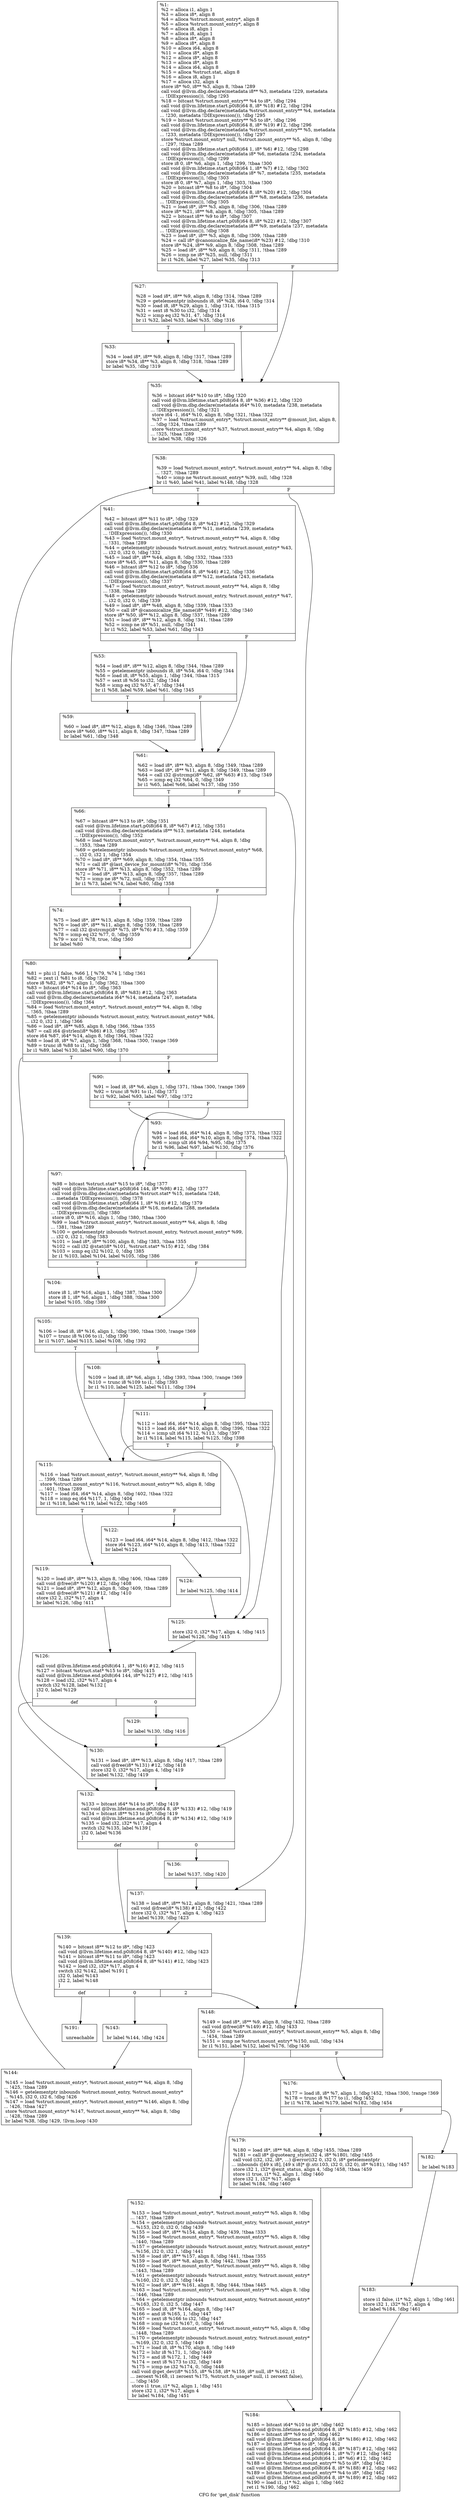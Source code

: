 digraph "CFG for 'get_disk' function" {
	label="CFG for 'get_disk' function";

	Node0xc98060 [shape=record,label="{%1:\l  %2 = alloca i1, align 1\l  %3 = alloca i8*, align 8\l  %4 = alloca %struct.mount_entry*, align 8\l  %5 = alloca %struct.mount_entry*, align 8\l  %6 = alloca i8, align 1\l  %7 = alloca i8, align 1\l  %8 = alloca i8*, align 8\l  %9 = alloca i8*, align 8\l  %10 = alloca i64, align 8\l  %11 = alloca i8*, align 8\l  %12 = alloca i8*, align 8\l  %13 = alloca i8*, align 8\l  %14 = alloca i64, align 8\l  %15 = alloca %struct.stat, align 8\l  %16 = alloca i8, align 1\l  %17 = alloca i32, align 4\l  store i8* %0, i8** %3, align 8, !tbaa !289\l  call void @llvm.dbg.declare(metadata i8** %3, metadata !229, metadata\l... !DIExpression()), !dbg !293\l  %18 = bitcast %struct.mount_entry** %4 to i8*, !dbg !294\l  call void @llvm.lifetime.start.p0i8(i64 8, i8* %18) #12, !dbg !294\l  call void @llvm.dbg.declare(metadata %struct.mount_entry** %4, metadata\l... !230, metadata !DIExpression()), !dbg !295\l  %19 = bitcast %struct.mount_entry** %5 to i8*, !dbg !296\l  call void @llvm.lifetime.start.p0i8(i64 8, i8* %19) #12, !dbg !296\l  call void @llvm.dbg.declare(metadata %struct.mount_entry** %5, metadata\l... !233, metadata !DIExpression()), !dbg !297\l  store %struct.mount_entry* null, %struct.mount_entry** %5, align 8, !dbg\l... !297, !tbaa !289\l  call void @llvm.lifetime.start.p0i8(i64 1, i8* %6) #12, !dbg !298\l  call void @llvm.dbg.declare(metadata i8* %6, metadata !234, metadata\l... !DIExpression()), !dbg !299\l  store i8 0, i8* %6, align 1, !dbg !299, !tbaa !300\l  call void @llvm.lifetime.start.p0i8(i64 1, i8* %7) #12, !dbg !302\l  call void @llvm.dbg.declare(metadata i8* %7, metadata !235, metadata\l... !DIExpression()), !dbg !303\l  store i8 0, i8* %7, align 1, !dbg !303, !tbaa !300\l  %20 = bitcast i8** %8 to i8*, !dbg !304\l  call void @llvm.lifetime.start.p0i8(i64 8, i8* %20) #12, !dbg !304\l  call void @llvm.dbg.declare(metadata i8** %8, metadata !236, metadata\l... !DIExpression()), !dbg !305\l  %21 = load i8*, i8** %3, align 8, !dbg !306, !tbaa !289\l  store i8* %21, i8** %8, align 8, !dbg !305, !tbaa !289\l  %22 = bitcast i8** %9 to i8*, !dbg !307\l  call void @llvm.lifetime.start.p0i8(i64 8, i8* %22) #12, !dbg !307\l  call void @llvm.dbg.declare(metadata i8** %9, metadata !237, metadata\l... !DIExpression()), !dbg !308\l  %23 = load i8*, i8** %3, align 8, !dbg !309, !tbaa !289\l  %24 = call i8* @canonicalize_file_name(i8* %23) #12, !dbg !310\l  store i8* %24, i8** %9, align 8, !dbg !308, !tbaa !289\l  %25 = load i8*, i8** %9, align 8, !dbg !311, !tbaa !289\l  %26 = icmp ne i8* %25, null, !dbg !311\l  br i1 %26, label %27, label %35, !dbg !313\l|{<s0>T|<s1>F}}"];
	Node0xc98060:s0 -> Node0xc490f0;
	Node0xc98060:s1 -> Node0xc49190;
	Node0xc490f0 [shape=record,label="{%27:\l\l  %28 = load i8*, i8** %9, align 8, !dbg !314, !tbaa !289\l  %29 = getelementptr inbounds i8, i8* %28, i64 0, !dbg !314\l  %30 = load i8, i8* %29, align 1, !dbg !314, !tbaa !315\l  %31 = sext i8 %30 to i32, !dbg !314\l  %32 = icmp eq i32 %31, 47, !dbg !314\l  br i1 %32, label %33, label %35, !dbg !316\l|{<s0>T|<s1>F}}"];
	Node0xc490f0:s0 -> Node0xc49140;
	Node0xc490f0:s1 -> Node0xc49190;
	Node0xc49140 [shape=record,label="{%33:\l\l  %34 = load i8*, i8** %9, align 8, !dbg !317, !tbaa !289\l  store i8* %34, i8** %3, align 8, !dbg !318, !tbaa !289\l  br label %35, !dbg !319\l}"];
	Node0xc49140 -> Node0xc49190;
	Node0xc49190 [shape=record,label="{%35:\l\l  %36 = bitcast i64* %10 to i8*, !dbg !320\l  call void @llvm.lifetime.start.p0i8(i64 8, i8* %36) #12, !dbg !320\l  call void @llvm.dbg.declare(metadata i64* %10, metadata !238, metadata\l... !DIExpression()), !dbg !321\l  store i64 -1, i64* %10, align 8, !dbg !321, !tbaa !322\l  %37 = load %struct.mount_entry*, %struct.mount_entry** @mount_list, align 8,\l... !dbg !324, !tbaa !289\l  store %struct.mount_entry* %37, %struct.mount_entry** %4, align 8, !dbg\l... !325, !tbaa !289\l  br label %38, !dbg !326\l}"];
	Node0xc49190 -> Node0xc491e0;
	Node0xc491e0 [shape=record,label="{%38:\l\l  %39 = load %struct.mount_entry*, %struct.mount_entry** %4, align 8, !dbg\l... !327, !tbaa !289\l  %40 = icmp ne %struct.mount_entry* %39, null, !dbg !328\l  br i1 %40, label %41, label %148, !dbg !328\l|{<s0>T|<s1>F}}"];
	Node0xc491e0:s0 -> Node0xc49230;
	Node0xc491e0:s1 -> Node0xc99c10;
	Node0xc49230 [shape=record,label="{%41:\l\l  %42 = bitcast i8** %11 to i8*, !dbg !329\l  call void @llvm.lifetime.start.p0i8(i64 8, i8* %42) #12, !dbg !329\l  call void @llvm.dbg.declare(metadata i8** %11, metadata !239, metadata\l... !DIExpression()), !dbg !330\l  %43 = load %struct.mount_entry*, %struct.mount_entry** %4, align 8, !dbg\l... !331, !tbaa !289\l  %44 = getelementptr inbounds %struct.mount_entry, %struct.mount_entry* %43,\l... i32 0, i32 0, !dbg !332\l  %45 = load i8*, i8** %44, align 8, !dbg !332, !tbaa !333\l  store i8* %45, i8** %11, align 8, !dbg !330, !tbaa !289\l  %46 = bitcast i8** %12 to i8*, !dbg !336\l  call void @llvm.lifetime.start.p0i8(i64 8, i8* %46) #12, !dbg !336\l  call void @llvm.dbg.declare(metadata i8** %12, metadata !243, metadata\l... !DIExpression()), !dbg !337\l  %47 = load %struct.mount_entry*, %struct.mount_entry** %4, align 8, !dbg\l... !338, !tbaa !289\l  %48 = getelementptr inbounds %struct.mount_entry, %struct.mount_entry* %47,\l... i32 0, i32 0, !dbg !339\l  %49 = load i8*, i8** %48, align 8, !dbg !339, !tbaa !333\l  %50 = call i8* @canonicalize_file_name(i8* %49) #12, !dbg !340\l  store i8* %50, i8** %12, align 8, !dbg !337, !tbaa !289\l  %51 = load i8*, i8** %12, align 8, !dbg !341, !tbaa !289\l  %52 = icmp ne i8* %51, null, !dbg !341\l  br i1 %52, label %53, label %61, !dbg !343\l|{<s0>T|<s1>F}}"];
	Node0xc49230:s0 -> Node0xc49280;
	Node0xc49230:s1 -> Node0xc49320;
	Node0xc49280 [shape=record,label="{%53:\l\l  %54 = load i8*, i8** %12, align 8, !dbg !344, !tbaa !289\l  %55 = getelementptr inbounds i8, i8* %54, i64 0, !dbg !344\l  %56 = load i8, i8* %55, align 1, !dbg !344, !tbaa !315\l  %57 = sext i8 %56 to i32, !dbg !344\l  %58 = icmp eq i32 %57, 47, !dbg !344\l  br i1 %58, label %59, label %61, !dbg !345\l|{<s0>T|<s1>F}}"];
	Node0xc49280:s0 -> Node0xc492d0;
	Node0xc49280:s1 -> Node0xc49320;
	Node0xc492d0 [shape=record,label="{%59:\l\l  %60 = load i8*, i8** %12, align 8, !dbg !346, !tbaa !289\l  store i8* %60, i8** %11, align 8, !dbg !347, !tbaa !289\l  br label %61, !dbg !348\l}"];
	Node0xc492d0 -> Node0xc49320;
	Node0xc49320 [shape=record,label="{%61:\l\l  %62 = load i8*, i8** %3, align 8, !dbg !349, !tbaa !289\l  %63 = load i8*, i8** %11, align 8, !dbg !349, !tbaa !289\l  %64 = call i32 @strcmp(i8* %62, i8* %63) #13, !dbg !349\l  %65 = icmp eq i32 %64, 0, !dbg !349\l  br i1 %65, label %66, label %137, !dbg !350\l|{<s0>T|<s1>F}}"];
	Node0xc49320:s0 -> Node0xc49370;
	Node0xc49320:s1 -> Node0xc99ad0;
	Node0xc49370 [shape=record,label="{%66:\l\l  %67 = bitcast i8** %13 to i8*, !dbg !351\l  call void @llvm.lifetime.start.p0i8(i64 8, i8* %67) #12, !dbg !351\l  call void @llvm.dbg.declare(metadata i8** %13, metadata !244, metadata\l... !DIExpression()), !dbg !352\l  %68 = load %struct.mount_entry*, %struct.mount_entry** %4, align 8, !dbg\l... !353, !tbaa !289\l  %69 = getelementptr inbounds %struct.mount_entry, %struct.mount_entry* %68,\l... i32 0, i32 1, !dbg !354\l  %70 = load i8*, i8** %69, align 8, !dbg !354, !tbaa !355\l  %71 = call i8* @last_device_for_mount(i8* %70), !dbg !356\l  store i8* %71, i8** %13, align 8, !dbg !352, !tbaa !289\l  %72 = load i8*, i8** %13, align 8, !dbg !357, !tbaa !289\l  %73 = icmp ne i8* %72, null, !dbg !357\l  br i1 %73, label %74, label %80, !dbg !358\l|{<s0>T|<s1>F}}"];
	Node0xc49370:s0 -> Node0xc493c0;
	Node0xc49370:s1 -> Node0xc49410;
	Node0xc493c0 [shape=record,label="{%74:\l\l  %75 = load i8*, i8** %13, align 8, !dbg !359, !tbaa !289\l  %76 = load i8*, i8** %11, align 8, !dbg !359, !tbaa !289\l  %77 = call i32 @strcmp(i8* %75, i8* %76) #13, !dbg !359\l  %78 = icmp eq i32 %77, 0, !dbg !359\l  %79 = xor i1 %78, true, !dbg !360\l  br label %80\l}"];
	Node0xc493c0 -> Node0xc49410;
	Node0xc49410 [shape=record,label="{%80:\l\l  %81 = phi i1 [ false, %66 ], [ %79, %74 ], !dbg !361\l  %82 = zext i1 %81 to i8, !dbg !362\l  store i8 %82, i8* %7, align 1, !dbg !362, !tbaa !300\l  %83 = bitcast i64* %14 to i8*, !dbg !363\l  call void @llvm.lifetime.start.p0i8(i64 8, i8* %83) #12, !dbg !363\l  call void @llvm.dbg.declare(metadata i64* %14, metadata !247, metadata\l... !DIExpression()), !dbg !364\l  %84 = load %struct.mount_entry*, %struct.mount_entry** %4, align 8, !dbg\l... !365, !tbaa !289\l  %85 = getelementptr inbounds %struct.mount_entry, %struct.mount_entry* %84,\l... i32 0, i32 1, !dbg !366\l  %86 = load i8*, i8** %85, align 8, !dbg !366, !tbaa !355\l  %87 = call i64 @strlen(i8* %86) #13, !dbg !367\l  store i64 %87, i64* %14, align 8, !dbg !364, !tbaa !322\l  %88 = load i8, i8* %7, align 1, !dbg !368, !tbaa !300, !range !369\l  %89 = trunc i8 %88 to i1, !dbg !368\l  br i1 %89, label %130, label %90, !dbg !370\l|{<s0>T|<s1>F}}"];
	Node0xc49410:s0 -> Node0xc498c0;
	Node0xc49410:s1 -> Node0xc49460;
	Node0xc49460 [shape=record,label="{%90:\l\l  %91 = load i8, i8* %6, align 1, !dbg !371, !tbaa !300, !range !369\l  %92 = trunc i8 %91 to i1, !dbg !371\l  br i1 %92, label %93, label %97, !dbg !372\l|{<s0>T|<s1>F}}"];
	Node0xc49460:s0 -> Node0xc494b0;
	Node0xc49460:s1 -> Node0xc49500;
	Node0xc494b0 [shape=record,label="{%93:\l\l  %94 = load i64, i64* %14, align 8, !dbg !373, !tbaa !322\l  %95 = load i64, i64* %10, align 8, !dbg !374, !tbaa !322\l  %96 = icmp ult i64 %94, %95, !dbg !375\l  br i1 %96, label %97, label %130, !dbg !376\l|{<s0>T|<s1>F}}"];
	Node0xc494b0:s0 -> Node0xc49500;
	Node0xc494b0:s1 -> Node0xc498c0;
	Node0xc49500 [shape=record,label="{%97:\l\l  %98 = bitcast %struct.stat* %15 to i8*, !dbg !377\l  call void @llvm.lifetime.start.p0i8(i64 144, i8* %98) #12, !dbg !377\l  call void @llvm.dbg.declare(metadata %struct.stat* %15, metadata !248,\l... metadata !DIExpression()), !dbg !378\l  call void @llvm.lifetime.start.p0i8(i64 1, i8* %16) #12, !dbg !379\l  call void @llvm.dbg.declare(metadata i8* %16, metadata !288, metadata\l... !DIExpression()), !dbg !380\l  store i8 0, i8* %16, align 1, !dbg !380, !tbaa !300\l  %99 = load %struct.mount_entry*, %struct.mount_entry** %4, align 8, !dbg\l... !381, !tbaa !289\l  %100 = getelementptr inbounds %struct.mount_entry, %struct.mount_entry* %99,\l... i32 0, i32 1, !dbg !383\l  %101 = load i8*, i8** %100, align 8, !dbg !383, !tbaa !355\l  %102 = call i32 @stat(i8* %101, %struct.stat* %15) #12, !dbg !384\l  %103 = icmp eq i32 %102, 0, !dbg !385\l  br i1 %103, label %104, label %105, !dbg !386\l|{<s0>T|<s1>F}}"];
	Node0xc49500:s0 -> Node0xc49550;
	Node0xc49500:s1 -> Node0xc495a0;
	Node0xc49550 [shape=record,label="{%104:\l\l  store i8 1, i8* %16, align 1, !dbg !387, !tbaa !300\l  store i8 1, i8* %6, align 1, !dbg !388, !tbaa !300\l  br label %105, !dbg !389\l}"];
	Node0xc49550 -> Node0xc495a0;
	Node0xc495a0 [shape=record,label="{%105:\l\l  %106 = load i8, i8* %16, align 1, !dbg !390, !tbaa !300, !range !369\l  %107 = trunc i8 %106 to i1, !dbg !390\l  br i1 %107, label %115, label %108, !dbg !392\l|{<s0>T|<s1>F}}"];
	Node0xc495a0:s0 -> Node0xc49690;
	Node0xc495a0:s1 -> Node0xc495f0;
	Node0xc495f0 [shape=record,label="{%108:\l\l  %109 = load i8, i8* %6, align 1, !dbg !393, !tbaa !300, !range !369\l  %110 = trunc i8 %109 to i1, !dbg !393\l  br i1 %110, label %125, label %111, !dbg !394\l|{<s0>T|<s1>F}}"];
	Node0xc495f0:s0 -> Node0xc497d0;
	Node0xc495f0:s1 -> Node0xc49640;
	Node0xc49640 [shape=record,label="{%111:\l\l  %112 = load i64, i64* %14, align 8, !dbg !395, !tbaa !322\l  %113 = load i64, i64* %10, align 8, !dbg !396, !tbaa !322\l  %114 = icmp ult i64 %112, %113, !dbg !397\l  br i1 %114, label %115, label %125, !dbg !398\l|{<s0>T|<s1>F}}"];
	Node0xc49640:s0 -> Node0xc49690;
	Node0xc49640:s1 -> Node0xc497d0;
	Node0xc49690 [shape=record,label="{%115:\l\l  %116 = load %struct.mount_entry*, %struct.mount_entry** %4, align 8, !dbg\l... !399, !tbaa !289\l  store %struct.mount_entry* %116, %struct.mount_entry** %5, align 8, !dbg\l... !401, !tbaa !289\l  %117 = load i64, i64* %14, align 8, !dbg !402, !tbaa !322\l  %118 = icmp eq i64 %117, 1, !dbg !404\l  br i1 %118, label %119, label %122, !dbg !405\l|{<s0>T|<s1>F}}"];
	Node0xc49690:s0 -> Node0xc496e0;
	Node0xc49690:s1 -> Node0xc49730;
	Node0xc496e0 [shape=record,label="{%119:\l\l  %120 = load i8*, i8** %13, align 8, !dbg !406, !tbaa !289\l  call void @free(i8* %120) #12, !dbg !408\l  %121 = load i8*, i8** %12, align 8, !dbg !409, !tbaa !289\l  call void @free(i8* %121) #12, !dbg !410\l  store i32 2, i32* %17, align 4\l  br label %126, !dbg !411\l}"];
	Node0xc496e0 -> Node0xc49820;
	Node0xc49730 [shape=record,label="{%122:\l\l  %123 = load i64, i64* %14, align 8, !dbg !412, !tbaa !322\l  store i64 %123, i64* %10, align 8, !dbg !413, !tbaa !322\l  br label %124\l}"];
	Node0xc49730 -> Node0xc49780;
	Node0xc49780 [shape=record,label="{%124:\l\l  br label %125, !dbg !414\l}"];
	Node0xc49780 -> Node0xc497d0;
	Node0xc497d0 [shape=record,label="{%125:\l\l  store i32 0, i32* %17, align 4, !dbg !415\l  br label %126, !dbg !415\l}"];
	Node0xc497d0 -> Node0xc49820;
	Node0xc49820 [shape=record,label="{%126:\l\l  call void @llvm.lifetime.end.p0i8(i64 1, i8* %16) #12, !dbg !415\l  %127 = bitcast %struct.stat* %15 to i8*, !dbg !415\l  call void @llvm.lifetime.end.p0i8(i64 144, i8* %127) #12, !dbg !415\l  %128 = load i32, i32* %17, align 4\l  switch i32 %128, label %132 [\l    i32 0, label %129\l  ]\l|{<s0>def|<s1>0}}"];
	Node0xc49820:s0 -> Node0xc49910;
	Node0xc49820:s1 -> Node0xc49870;
	Node0xc49870 [shape=record,label="{%129:\l\l  br label %130, !dbg !416\l}"];
	Node0xc49870 -> Node0xc498c0;
	Node0xc498c0 [shape=record,label="{%130:\l\l  %131 = load i8*, i8** %13, align 8, !dbg !417, !tbaa !289\l  call void @free(i8* %131) #12, !dbg !418\l  store i32 0, i32* %17, align 4, !dbg !419\l  br label %132, !dbg !419\l}"];
	Node0xc498c0 -> Node0xc49910;
	Node0xc49910 [shape=record,label="{%132:\l\l  %133 = bitcast i64* %14 to i8*, !dbg !419\l  call void @llvm.lifetime.end.p0i8(i64 8, i8* %133) #12, !dbg !419\l  %134 = bitcast i8** %13 to i8*, !dbg !419\l  call void @llvm.lifetime.end.p0i8(i64 8, i8* %134) #12, !dbg !419\l  %135 = load i32, i32* %17, align 4\l  switch i32 %135, label %139 [\l    i32 0, label %136\l  ]\l|{<s0>def|<s1>0}}"];
	Node0xc49910:s0 -> Node0xc99b20;
	Node0xc49910:s1 -> Node0xc99a80;
	Node0xc99a80 [shape=record,label="{%136:\l\l  br label %137, !dbg !420\l}"];
	Node0xc99a80 -> Node0xc99ad0;
	Node0xc99ad0 [shape=record,label="{%137:\l\l  %138 = load i8*, i8** %12, align 8, !dbg !421, !tbaa !289\l  call void @free(i8* %138) #12, !dbg !422\l  store i32 0, i32* %17, align 4, !dbg !423\l  br label %139, !dbg !423\l}"];
	Node0xc99ad0 -> Node0xc99b20;
	Node0xc99b20 [shape=record,label="{%139:\l\l  %140 = bitcast i8** %12 to i8*, !dbg !423\l  call void @llvm.lifetime.end.p0i8(i64 8, i8* %140) #12, !dbg !423\l  %141 = bitcast i8** %11 to i8*, !dbg !423\l  call void @llvm.lifetime.end.p0i8(i64 8, i8* %141) #12, !dbg !423\l  %142 = load i32, i32* %17, align 4\l  switch i32 %142, label %191 [\l    i32 0, label %143\l    i32 2, label %148\l  ]\l|{<s0>def|<s1>0|<s2>2}}"];
	Node0xc99b20:s0 -> Node0xc99e40;
	Node0xc99b20:s1 -> Node0xc99b70;
	Node0xc99b20:s2 -> Node0xc99c10;
	Node0xc99b70 [shape=record,label="{%143:\l\l  br label %144, !dbg !424\l}"];
	Node0xc99b70 -> Node0xc99bc0;
	Node0xc99bc0 [shape=record,label="{%144:\l\l  %145 = load %struct.mount_entry*, %struct.mount_entry** %4, align 8, !dbg\l... !425, !tbaa !289\l  %146 = getelementptr inbounds %struct.mount_entry, %struct.mount_entry*\l... %145, i32 0, i32 6, !dbg !426\l  %147 = load %struct.mount_entry*, %struct.mount_entry** %146, align 8, !dbg\l... !426, !tbaa !427\l  store %struct.mount_entry* %147, %struct.mount_entry** %4, align 8, !dbg\l... !428, !tbaa !289\l  br label %38, !dbg !429, !llvm.loop !430\l}"];
	Node0xc99bc0 -> Node0xc491e0;
	Node0xc99c10 [shape=record,label="{%148:\l\l  %149 = load i8*, i8** %9, align 8, !dbg !432, !tbaa !289\l  call void @free(i8* %149) #12, !dbg !433\l  %150 = load %struct.mount_entry*, %struct.mount_entry** %5, align 8, !dbg\l... !434, !tbaa !289\l  %151 = icmp ne %struct.mount_entry* %150, null, !dbg !434\l  br i1 %151, label %152, label %176, !dbg !436\l|{<s0>T|<s1>F}}"];
	Node0xc99c10:s0 -> Node0xc99c60;
	Node0xc99c10:s1 -> Node0xc99cb0;
	Node0xc99c60 [shape=record,label="{%152:\l\l  %153 = load %struct.mount_entry*, %struct.mount_entry** %5, align 8, !dbg\l... !437, !tbaa !289\l  %154 = getelementptr inbounds %struct.mount_entry, %struct.mount_entry*\l... %153, i32 0, i32 0, !dbg !439\l  %155 = load i8*, i8** %154, align 8, !dbg !439, !tbaa !333\l  %156 = load %struct.mount_entry*, %struct.mount_entry** %5, align 8, !dbg\l... !440, !tbaa !289\l  %157 = getelementptr inbounds %struct.mount_entry, %struct.mount_entry*\l... %156, i32 0, i32 1, !dbg !441\l  %158 = load i8*, i8** %157, align 8, !dbg !441, !tbaa !355\l  %159 = load i8*, i8** %8, align 8, !dbg !442, !tbaa !289\l  %160 = load %struct.mount_entry*, %struct.mount_entry** %5, align 8, !dbg\l... !443, !tbaa !289\l  %161 = getelementptr inbounds %struct.mount_entry, %struct.mount_entry*\l... %160, i32 0, i32 3, !dbg !444\l  %162 = load i8*, i8** %161, align 8, !dbg !444, !tbaa !445\l  %163 = load %struct.mount_entry*, %struct.mount_entry** %5, align 8, !dbg\l... !446, !tbaa !289\l  %164 = getelementptr inbounds %struct.mount_entry, %struct.mount_entry*\l... %163, i32 0, i32 5, !dbg !447\l  %165 = load i8, i8* %164, align 8, !dbg !447\l  %166 = and i8 %165, 1, !dbg !447\l  %167 = zext i8 %166 to i32, !dbg !447\l  %168 = icmp ne i32 %167, 0, !dbg !446\l  %169 = load %struct.mount_entry*, %struct.mount_entry** %5, align 8, !dbg\l... !448, !tbaa !289\l  %170 = getelementptr inbounds %struct.mount_entry, %struct.mount_entry*\l... %169, i32 0, i32 5, !dbg !449\l  %171 = load i8, i8* %170, align 8, !dbg !449\l  %172 = lshr i8 %171, 1, !dbg !449\l  %173 = and i8 %172, 1, !dbg !449\l  %174 = zext i8 %173 to i32, !dbg !449\l  %175 = icmp ne i32 %174, 0, !dbg !448\l  call void @get_dev(i8* %155, i8* %158, i8* %159, i8* null, i8* %162, i1\l... zeroext %168, i1 zeroext %175, %struct.fs_usage* null, i1 zeroext false),\l... !dbg !450\l  store i1 true, i1* %2, align 1, !dbg !451\l  store i32 1, i32* %17, align 4\l  br label %184, !dbg !451\l}"];
	Node0xc99c60 -> Node0xc99df0;
	Node0xc99cb0 [shape=record,label="{%176:\l\l  %177 = load i8, i8* %7, align 1, !dbg !452, !tbaa !300, !range !369\l  %178 = trunc i8 %177 to i1, !dbg !452\l  br i1 %178, label %179, label %182, !dbg !454\l|{<s0>T|<s1>F}}"];
	Node0xc99cb0:s0 -> Node0xc99d00;
	Node0xc99cb0:s1 -> Node0xc99d50;
	Node0xc99d00 [shape=record,label="{%179:\l\l  %180 = load i8*, i8** %8, align 8, !dbg !455, !tbaa !289\l  %181 = call i8* @quotearg_style(i32 4, i8* %180), !dbg !455\l  call void (i32, i32, i8*, ...) @error(i32 0, i32 0, i8* getelementptr\l... inbounds ([49 x i8], [49 x i8]* @.str.103, i32 0, i32 0), i8* %181), !dbg !457\l  store i32 1, i32* @exit_status, align 4, !dbg !458, !tbaa !459\l  store i1 true, i1* %2, align 1, !dbg !460\l  store i32 1, i32* %17, align 4\l  br label %184, !dbg !460\l}"];
	Node0xc99d00 -> Node0xc99df0;
	Node0xc99d50 [shape=record,label="{%182:\l\l  br label %183\l}"];
	Node0xc99d50 -> Node0xc99da0;
	Node0xc99da0 [shape=record,label="{%183:\l\l  store i1 false, i1* %2, align 1, !dbg !461\l  store i32 1, i32* %17, align 4\l  br label %184, !dbg !461\l}"];
	Node0xc99da0 -> Node0xc99df0;
	Node0xc99df0 [shape=record,label="{%184:\l\l  %185 = bitcast i64* %10 to i8*, !dbg !462\l  call void @llvm.lifetime.end.p0i8(i64 8, i8* %185) #12, !dbg !462\l  %186 = bitcast i8** %9 to i8*, !dbg !462\l  call void @llvm.lifetime.end.p0i8(i64 8, i8* %186) #12, !dbg !462\l  %187 = bitcast i8** %8 to i8*, !dbg !462\l  call void @llvm.lifetime.end.p0i8(i64 8, i8* %187) #12, !dbg !462\l  call void @llvm.lifetime.end.p0i8(i64 1, i8* %7) #12, !dbg !462\l  call void @llvm.lifetime.end.p0i8(i64 1, i8* %6) #12, !dbg !462\l  %188 = bitcast %struct.mount_entry** %5 to i8*, !dbg !462\l  call void @llvm.lifetime.end.p0i8(i64 8, i8* %188) #12, !dbg !462\l  %189 = bitcast %struct.mount_entry** %4 to i8*, !dbg !462\l  call void @llvm.lifetime.end.p0i8(i64 8, i8* %189) #12, !dbg !462\l  %190 = load i1, i1* %2, align 1, !dbg !462\l  ret i1 %190, !dbg !462\l}"];
	Node0xc99e40 [shape=record,label="{%191:\l\l  unreachable\l}"];
}
